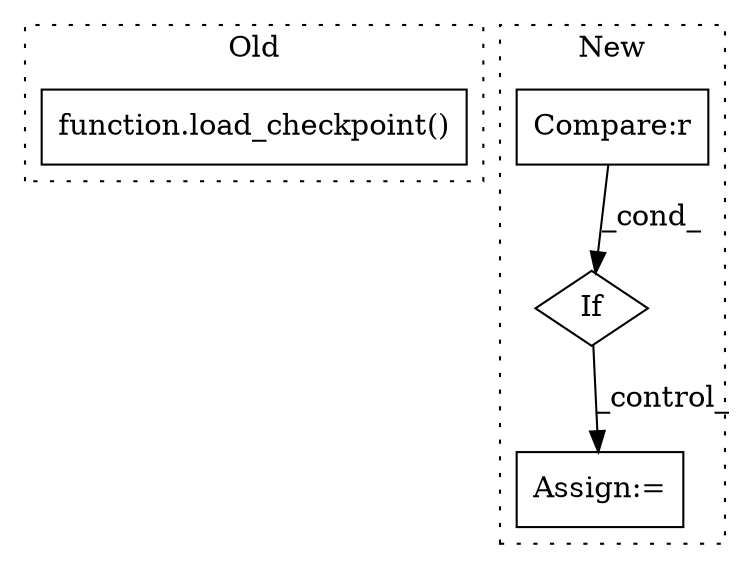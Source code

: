 digraph G {
subgraph cluster0 {
1 [label="function.load_checkpoint()" a="75" s="10785,10813" l="16,1" shape="box"];
label = "Old";
style="dotted";
}
subgraph cluster1 {
2 [label="If" a="96" s="10780" l="3" shape="diamond"];
3 [label="Compare:r" a="40" s="10783" l="35" shape="box"];
4 [label="Assign:=" a="68" s="10999" l="3" shape="box"];
label = "New";
style="dotted";
}
2 -> 4 [label="_control_"];
3 -> 2 [label="_cond_"];
}